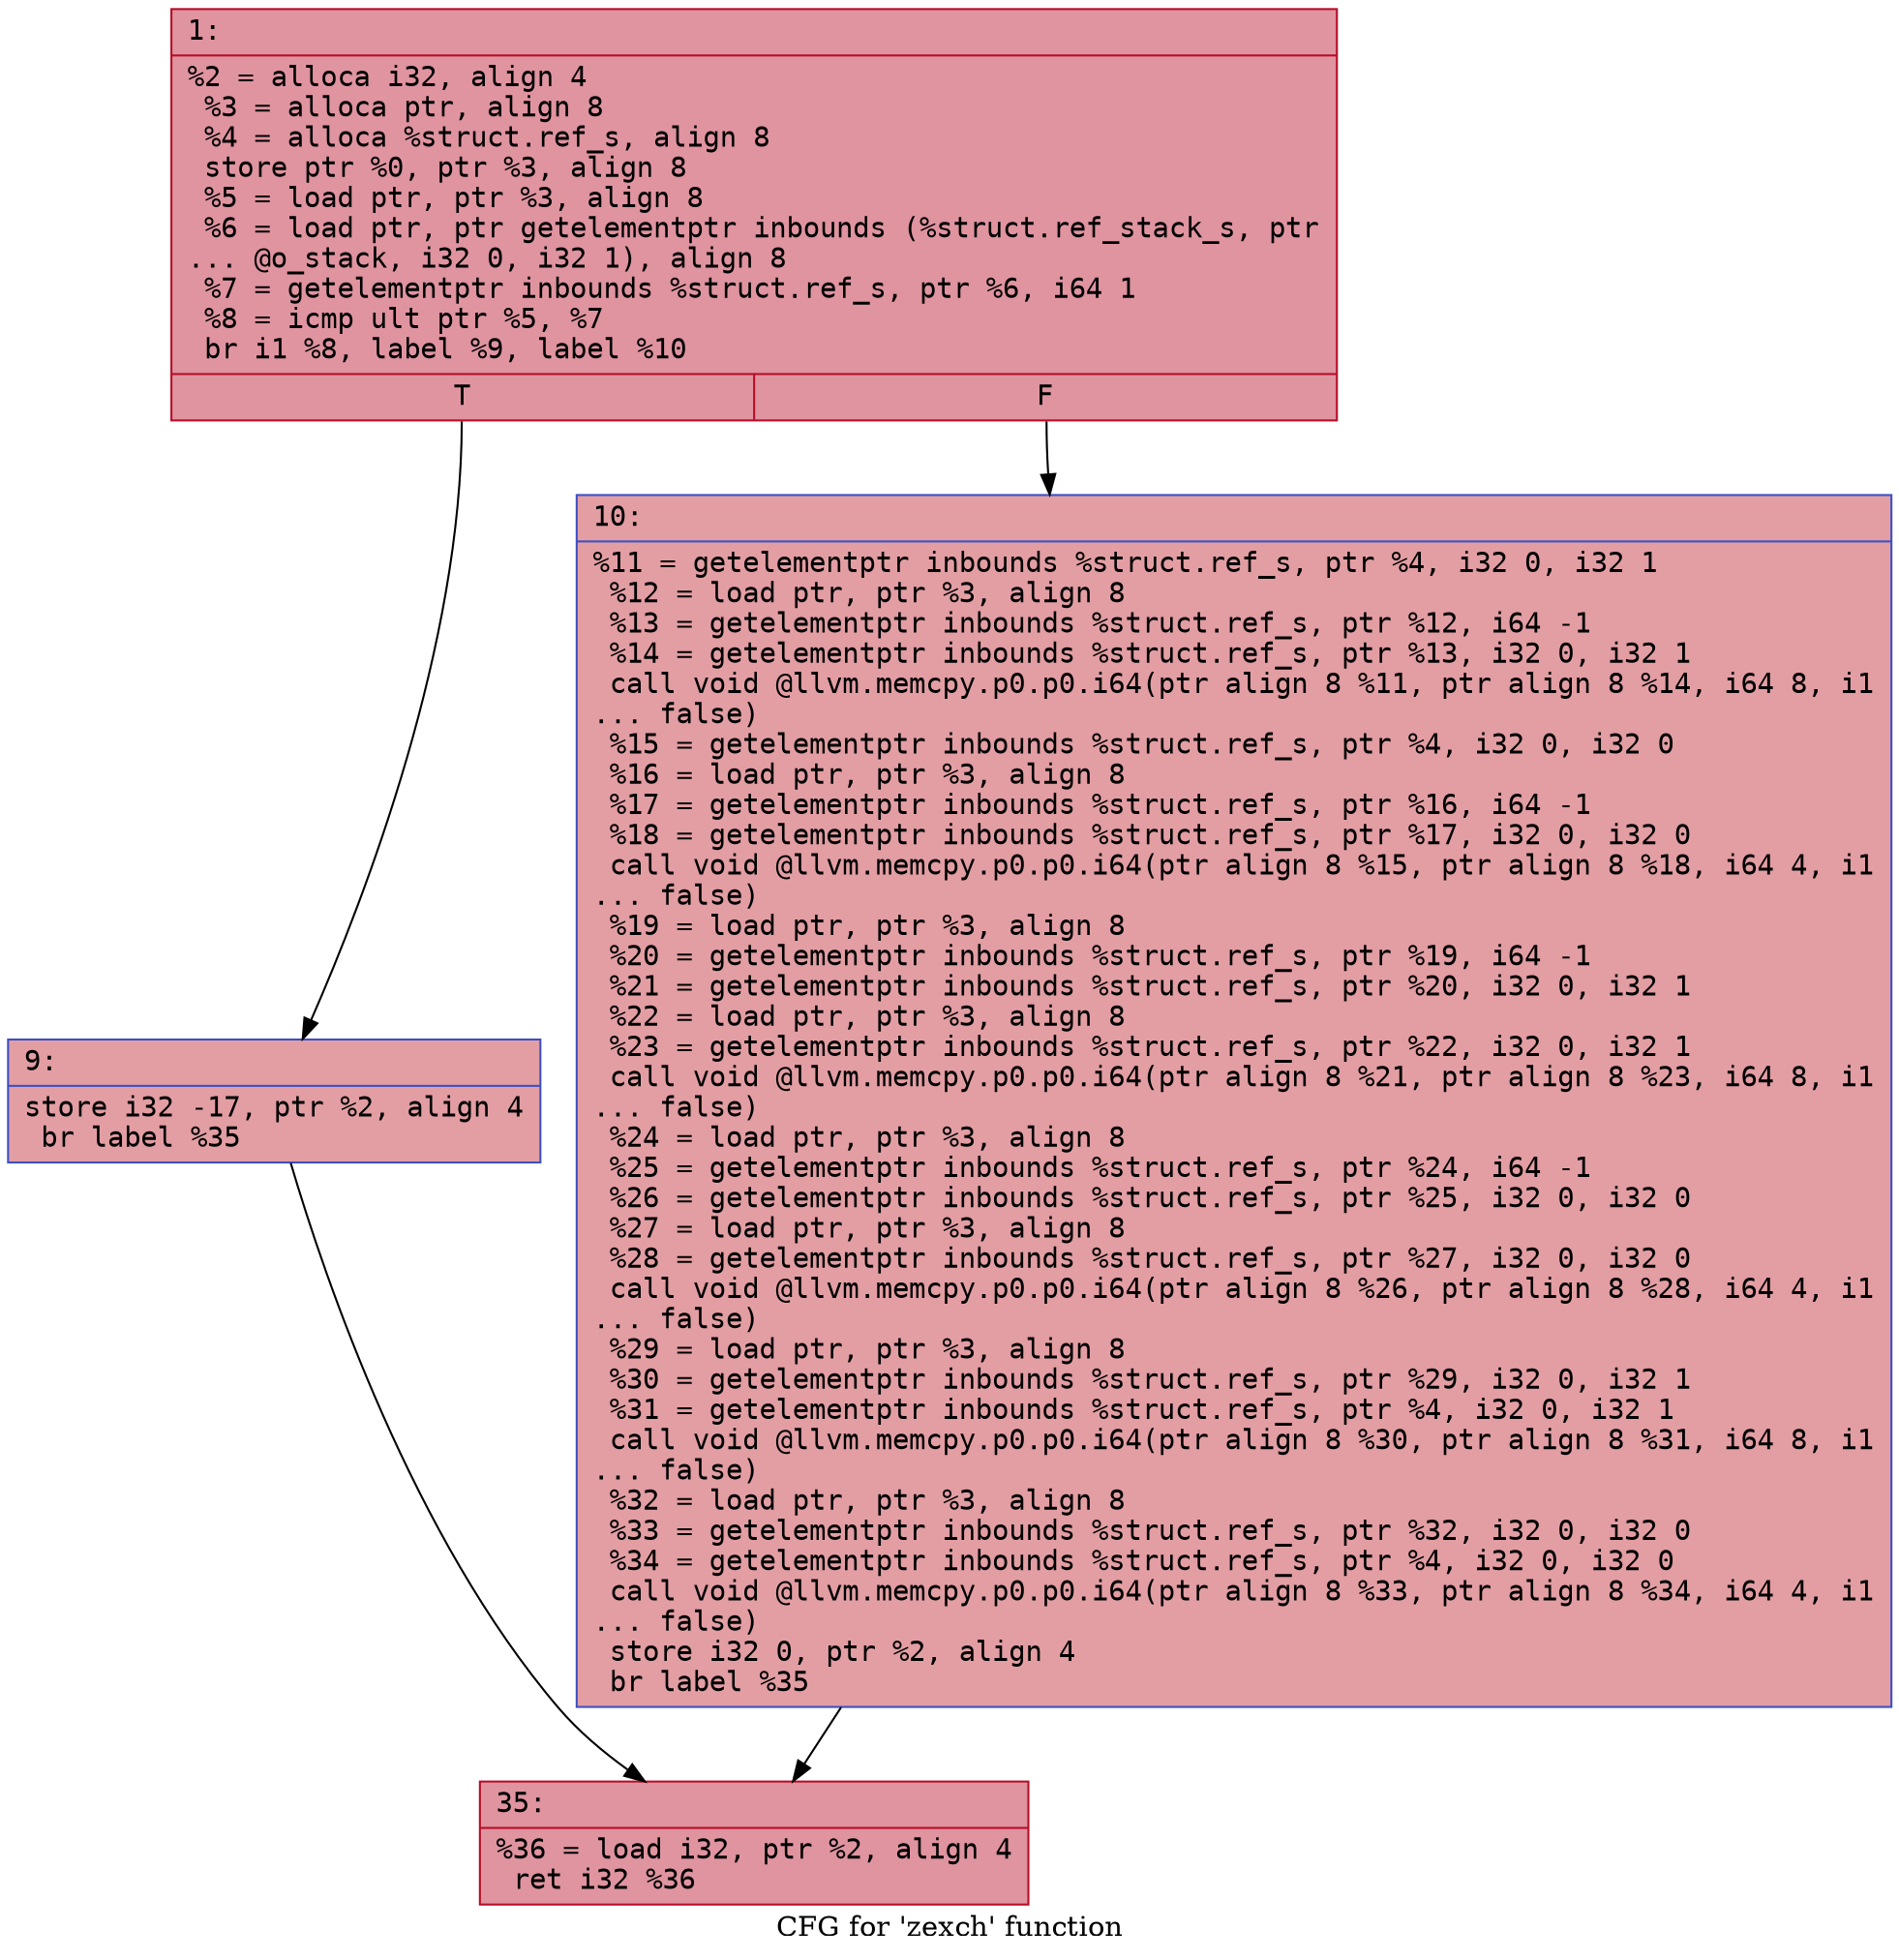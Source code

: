 digraph "CFG for 'zexch' function" {
	label="CFG for 'zexch' function";

	Node0x600003b96120 [shape=record,color="#b70d28ff", style=filled, fillcolor="#b70d2870" fontname="Courier",label="{1:\l|  %2 = alloca i32, align 4\l  %3 = alloca ptr, align 8\l  %4 = alloca %struct.ref_s, align 8\l  store ptr %0, ptr %3, align 8\l  %5 = load ptr, ptr %3, align 8\l  %6 = load ptr, ptr getelementptr inbounds (%struct.ref_stack_s, ptr\l... @o_stack, i32 0, i32 1), align 8\l  %7 = getelementptr inbounds %struct.ref_s, ptr %6, i64 1\l  %8 = icmp ult ptr %5, %7\l  br i1 %8, label %9, label %10\l|{<s0>T|<s1>F}}"];
	Node0x600003b96120:s0 -> Node0x600003b96170[tooltip="1 -> 9\nProbability 50.00%" ];
	Node0x600003b96120:s1 -> Node0x600003b961c0[tooltip="1 -> 10\nProbability 50.00%" ];
	Node0x600003b96170 [shape=record,color="#3d50c3ff", style=filled, fillcolor="#be242e70" fontname="Courier",label="{9:\l|  store i32 -17, ptr %2, align 4\l  br label %35\l}"];
	Node0x600003b96170 -> Node0x600003b96210[tooltip="9 -> 35\nProbability 100.00%" ];
	Node0x600003b961c0 [shape=record,color="#3d50c3ff", style=filled, fillcolor="#be242e70" fontname="Courier",label="{10:\l|  %11 = getelementptr inbounds %struct.ref_s, ptr %4, i32 0, i32 1\l  %12 = load ptr, ptr %3, align 8\l  %13 = getelementptr inbounds %struct.ref_s, ptr %12, i64 -1\l  %14 = getelementptr inbounds %struct.ref_s, ptr %13, i32 0, i32 1\l  call void @llvm.memcpy.p0.p0.i64(ptr align 8 %11, ptr align 8 %14, i64 8, i1\l... false)\l  %15 = getelementptr inbounds %struct.ref_s, ptr %4, i32 0, i32 0\l  %16 = load ptr, ptr %3, align 8\l  %17 = getelementptr inbounds %struct.ref_s, ptr %16, i64 -1\l  %18 = getelementptr inbounds %struct.ref_s, ptr %17, i32 0, i32 0\l  call void @llvm.memcpy.p0.p0.i64(ptr align 8 %15, ptr align 8 %18, i64 4, i1\l... false)\l  %19 = load ptr, ptr %3, align 8\l  %20 = getelementptr inbounds %struct.ref_s, ptr %19, i64 -1\l  %21 = getelementptr inbounds %struct.ref_s, ptr %20, i32 0, i32 1\l  %22 = load ptr, ptr %3, align 8\l  %23 = getelementptr inbounds %struct.ref_s, ptr %22, i32 0, i32 1\l  call void @llvm.memcpy.p0.p0.i64(ptr align 8 %21, ptr align 8 %23, i64 8, i1\l... false)\l  %24 = load ptr, ptr %3, align 8\l  %25 = getelementptr inbounds %struct.ref_s, ptr %24, i64 -1\l  %26 = getelementptr inbounds %struct.ref_s, ptr %25, i32 0, i32 0\l  %27 = load ptr, ptr %3, align 8\l  %28 = getelementptr inbounds %struct.ref_s, ptr %27, i32 0, i32 0\l  call void @llvm.memcpy.p0.p0.i64(ptr align 8 %26, ptr align 8 %28, i64 4, i1\l... false)\l  %29 = load ptr, ptr %3, align 8\l  %30 = getelementptr inbounds %struct.ref_s, ptr %29, i32 0, i32 1\l  %31 = getelementptr inbounds %struct.ref_s, ptr %4, i32 0, i32 1\l  call void @llvm.memcpy.p0.p0.i64(ptr align 8 %30, ptr align 8 %31, i64 8, i1\l... false)\l  %32 = load ptr, ptr %3, align 8\l  %33 = getelementptr inbounds %struct.ref_s, ptr %32, i32 0, i32 0\l  %34 = getelementptr inbounds %struct.ref_s, ptr %4, i32 0, i32 0\l  call void @llvm.memcpy.p0.p0.i64(ptr align 8 %33, ptr align 8 %34, i64 4, i1\l... false)\l  store i32 0, ptr %2, align 4\l  br label %35\l}"];
	Node0x600003b961c0 -> Node0x600003b96210[tooltip="10 -> 35\nProbability 100.00%" ];
	Node0x600003b96210 [shape=record,color="#b70d28ff", style=filled, fillcolor="#b70d2870" fontname="Courier",label="{35:\l|  %36 = load i32, ptr %2, align 4\l  ret i32 %36\l}"];
}
